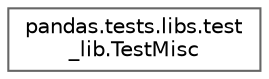 digraph "Graphical Class Hierarchy"
{
 // LATEX_PDF_SIZE
  bgcolor="transparent";
  edge [fontname=Helvetica,fontsize=10,labelfontname=Helvetica,labelfontsize=10];
  node [fontname=Helvetica,fontsize=10,shape=box,height=0.2,width=0.4];
  rankdir="LR";
  Node0 [id="Node000000",label="pandas.tests.libs.test\l_lib.TestMisc",height=0.2,width=0.4,color="grey40", fillcolor="white", style="filled",URL="$d4/ddc/classpandas_1_1tests_1_1libs_1_1test__lib_1_1TestMisc.html",tooltip=" "];
}
